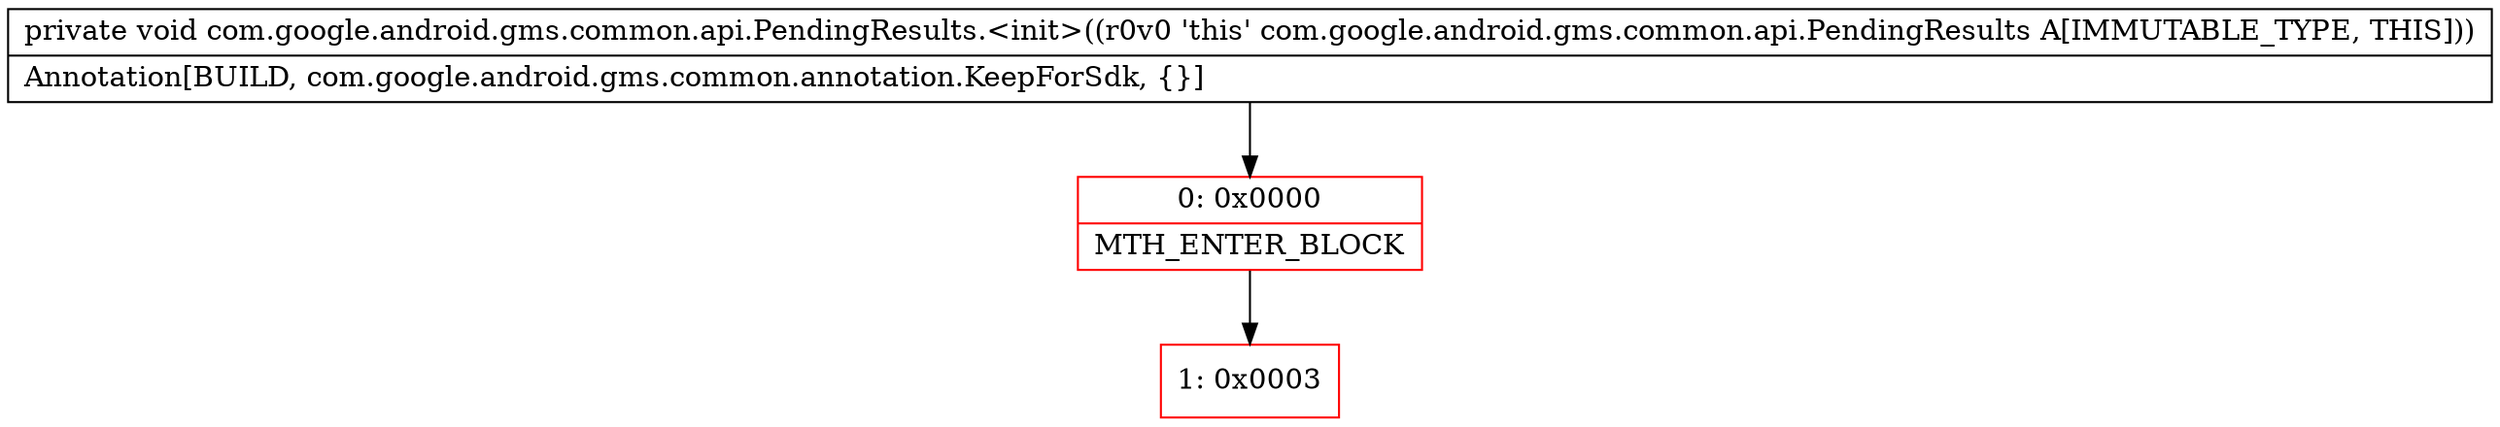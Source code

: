 digraph "CFG forcom.google.android.gms.common.api.PendingResults.\<init\>()V" {
subgraph cluster_Region_1898098611 {
label = "R(0)";
node [shape=record,color=blue];
}
Node_0 [shape=record,color=red,label="{0\:\ 0x0000|MTH_ENTER_BLOCK\l}"];
Node_1 [shape=record,color=red,label="{1\:\ 0x0003}"];
MethodNode[shape=record,label="{private void com.google.android.gms.common.api.PendingResults.\<init\>((r0v0 'this' com.google.android.gms.common.api.PendingResults A[IMMUTABLE_TYPE, THIS]))  | Annotation[BUILD, com.google.android.gms.common.annotation.KeepForSdk, \{\}]\l}"];
MethodNode -> Node_0;
Node_0 -> Node_1;
}

